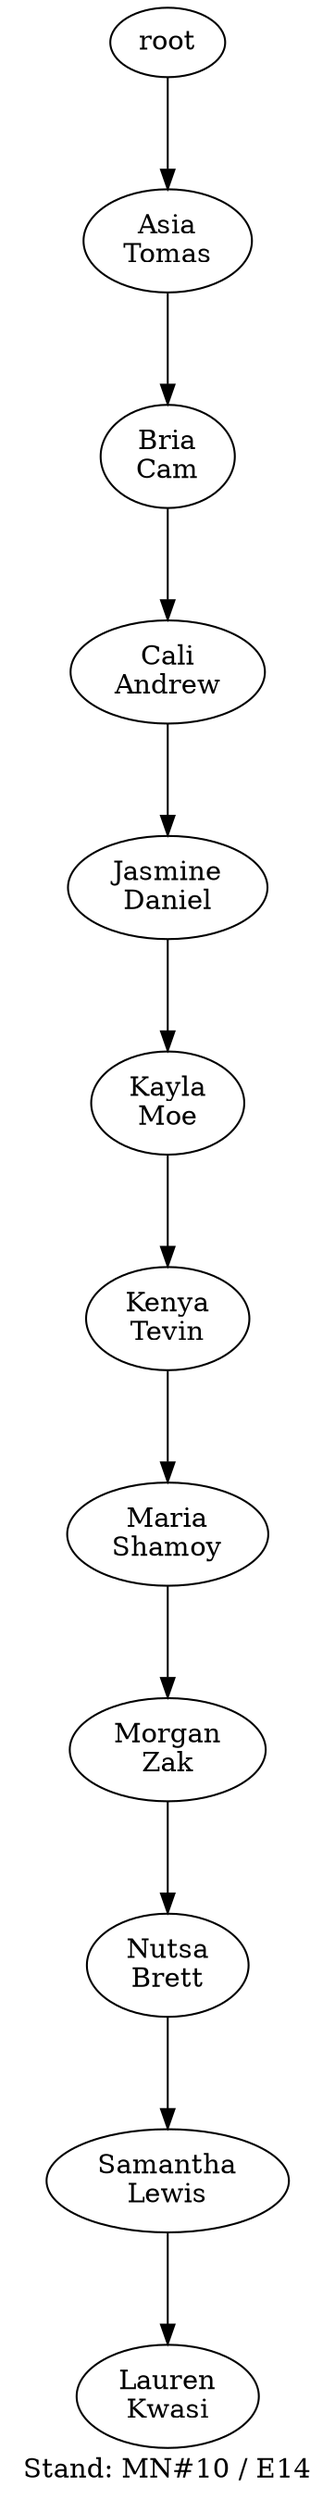digraph D { labelloc="b"; label="Stand: MN#10 / E14"; ranksep=0.8;
"root/9"[label="Asia\nTomas"]
"root" -> "root/9";
"root/9/2"[label="Bria\nCam"]
"root/9" -> "root/9/2";
"root/9/2/0"[label="Cali\nAndrew"]
"root/9/2" -> "root/9/2/0";
"root/9/2/0/3"[label="Jasmine\nDaniel"]
"root/9/2/0" -> "root/9/2/0/3";
"root/9/2/0/3/6"[label="Kayla\nMoe"]
"root/9/2/0/3" -> "root/9/2/0/3/6";
"root/9/2/0/3/6/8"[label="Kenya\nTevin"]
"root/9/2/0/3/6" -> "root/9/2/0/3/6/8";
"root/9/2/0/3/6/8/7"[label="Maria\nShamoy"]
"root/9/2/0/3/6/8" -> "root/9/2/0/3/6/8/7";
"root/9/2/0/3/6/8/7/10"[label="Morgan\nZak"]
"root/9/2/0/3/6/8/7" -> "root/9/2/0/3/6/8/7/10";
"root/9/2/0/3/6/8/7/10/1"[label="Nutsa\nBrett"]
"root/9/2/0/3/6/8/7/10" -> "root/9/2/0/3/6/8/7/10/1";
"root/9/2/0/3/6/8/7/10/1/5"[label="Samantha\nLewis"]
"root/9/2/0/3/6/8/7/10/1" -> "root/9/2/0/3/6/8/7/10/1/5";
"root/9/2/0/3/6/8/7/10/1/5/4"[label="Lauren\nKwasi"]
"root/9/2/0/3/6/8/7/10/1/5" -> "root/9/2/0/3/6/8/7/10/1/5/4";
}
